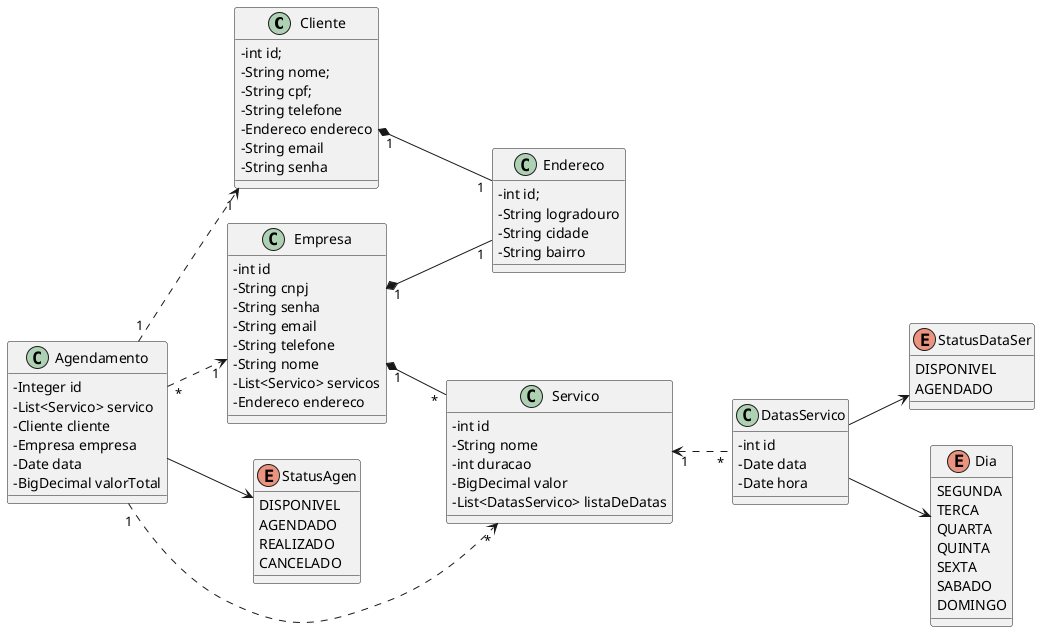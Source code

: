@startuml

left to right direction
skinparam classAttributeIconSize 0


class Cliente {
    -int id;
    -String nome;
    -String cpf;
    -String telefone
    -Endereco endereco
    -String email
    -String senha
}

class Endereco {
    -int id;
    -String logradouro
    -String cidade
    -String bairro
}

class Servico {
    -int id
    -String nome
    -int duracao
    -BigDecimal valor
    -List<DatasServico> listaDeDatas
}
class DatasServico{
-int id
-Date data
-Date hora
}
enum StatusAgen{
    DISPONIVEL
    AGENDADO
    REALIZADO
    CANCELADO
}
enum StatusDataSer{
    DISPONIVEL
    AGENDADO
}
enum Dia{
    SEGUNDA
    TERCA
    QUARTA
    QUINTA
    SEXTA
    SABADO
    DOMINGO
}

class Agendamento {
    -Integer id
    -List<Servico> servico
    -Cliente cliente
    -Empresa empresa
    -Date data
    -BigDecimal valorTotal
}

class Empresa {
    -int id
    -String cnpj
    -String senha
    -String email
    -String telefone
    -String nome
    -List<Servico> servicos
    -Endereco endereco
}

Cliente "1" *-- "1" Endereco
Empresa "1" *-- "1" Endereco
Empresa "1" *-- "*" Servico
Agendamento "*" ..> "1" Empresa
Agendamento "1" ..> "1" Cliente
Agendamento "1" ..> "*" Servico
Servico "1" <.. "*" DatasServico
DatasServico --> Dia
DatasServico --> StatusDataSer
Agendamento --> StatusAgen
@enduml

